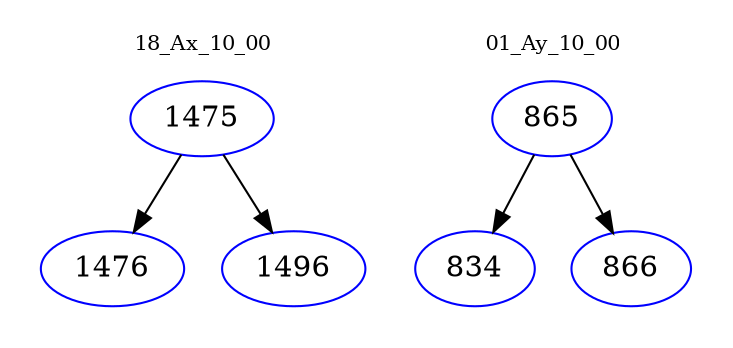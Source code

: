 digraph{
subgraph cluster_0 {
color = white
label = "18_Ax_10_00";
fontsize=10;
T0_1475 [label="1475", color="blue"]
T0_1475 -> T0_1476 [color="black"]
T0_1476 [label="1476", color="blue"]
T0_1475 -> T0_1496 [color="black"]
T0_1496 [label="1496", color="blue"]
}
subgraph cluster_1 {
color = white
label = "01_Ay_10_00";
fontsize=10;
T1_865 [label="865", color="blue"]
T1_865 -> T1_834 [color="black"]
T1_834 [label="834", color="blue"]
T1_865 -> T1_866 [color="black"]
T1_866 [label="866", color="blue"]
}
}
